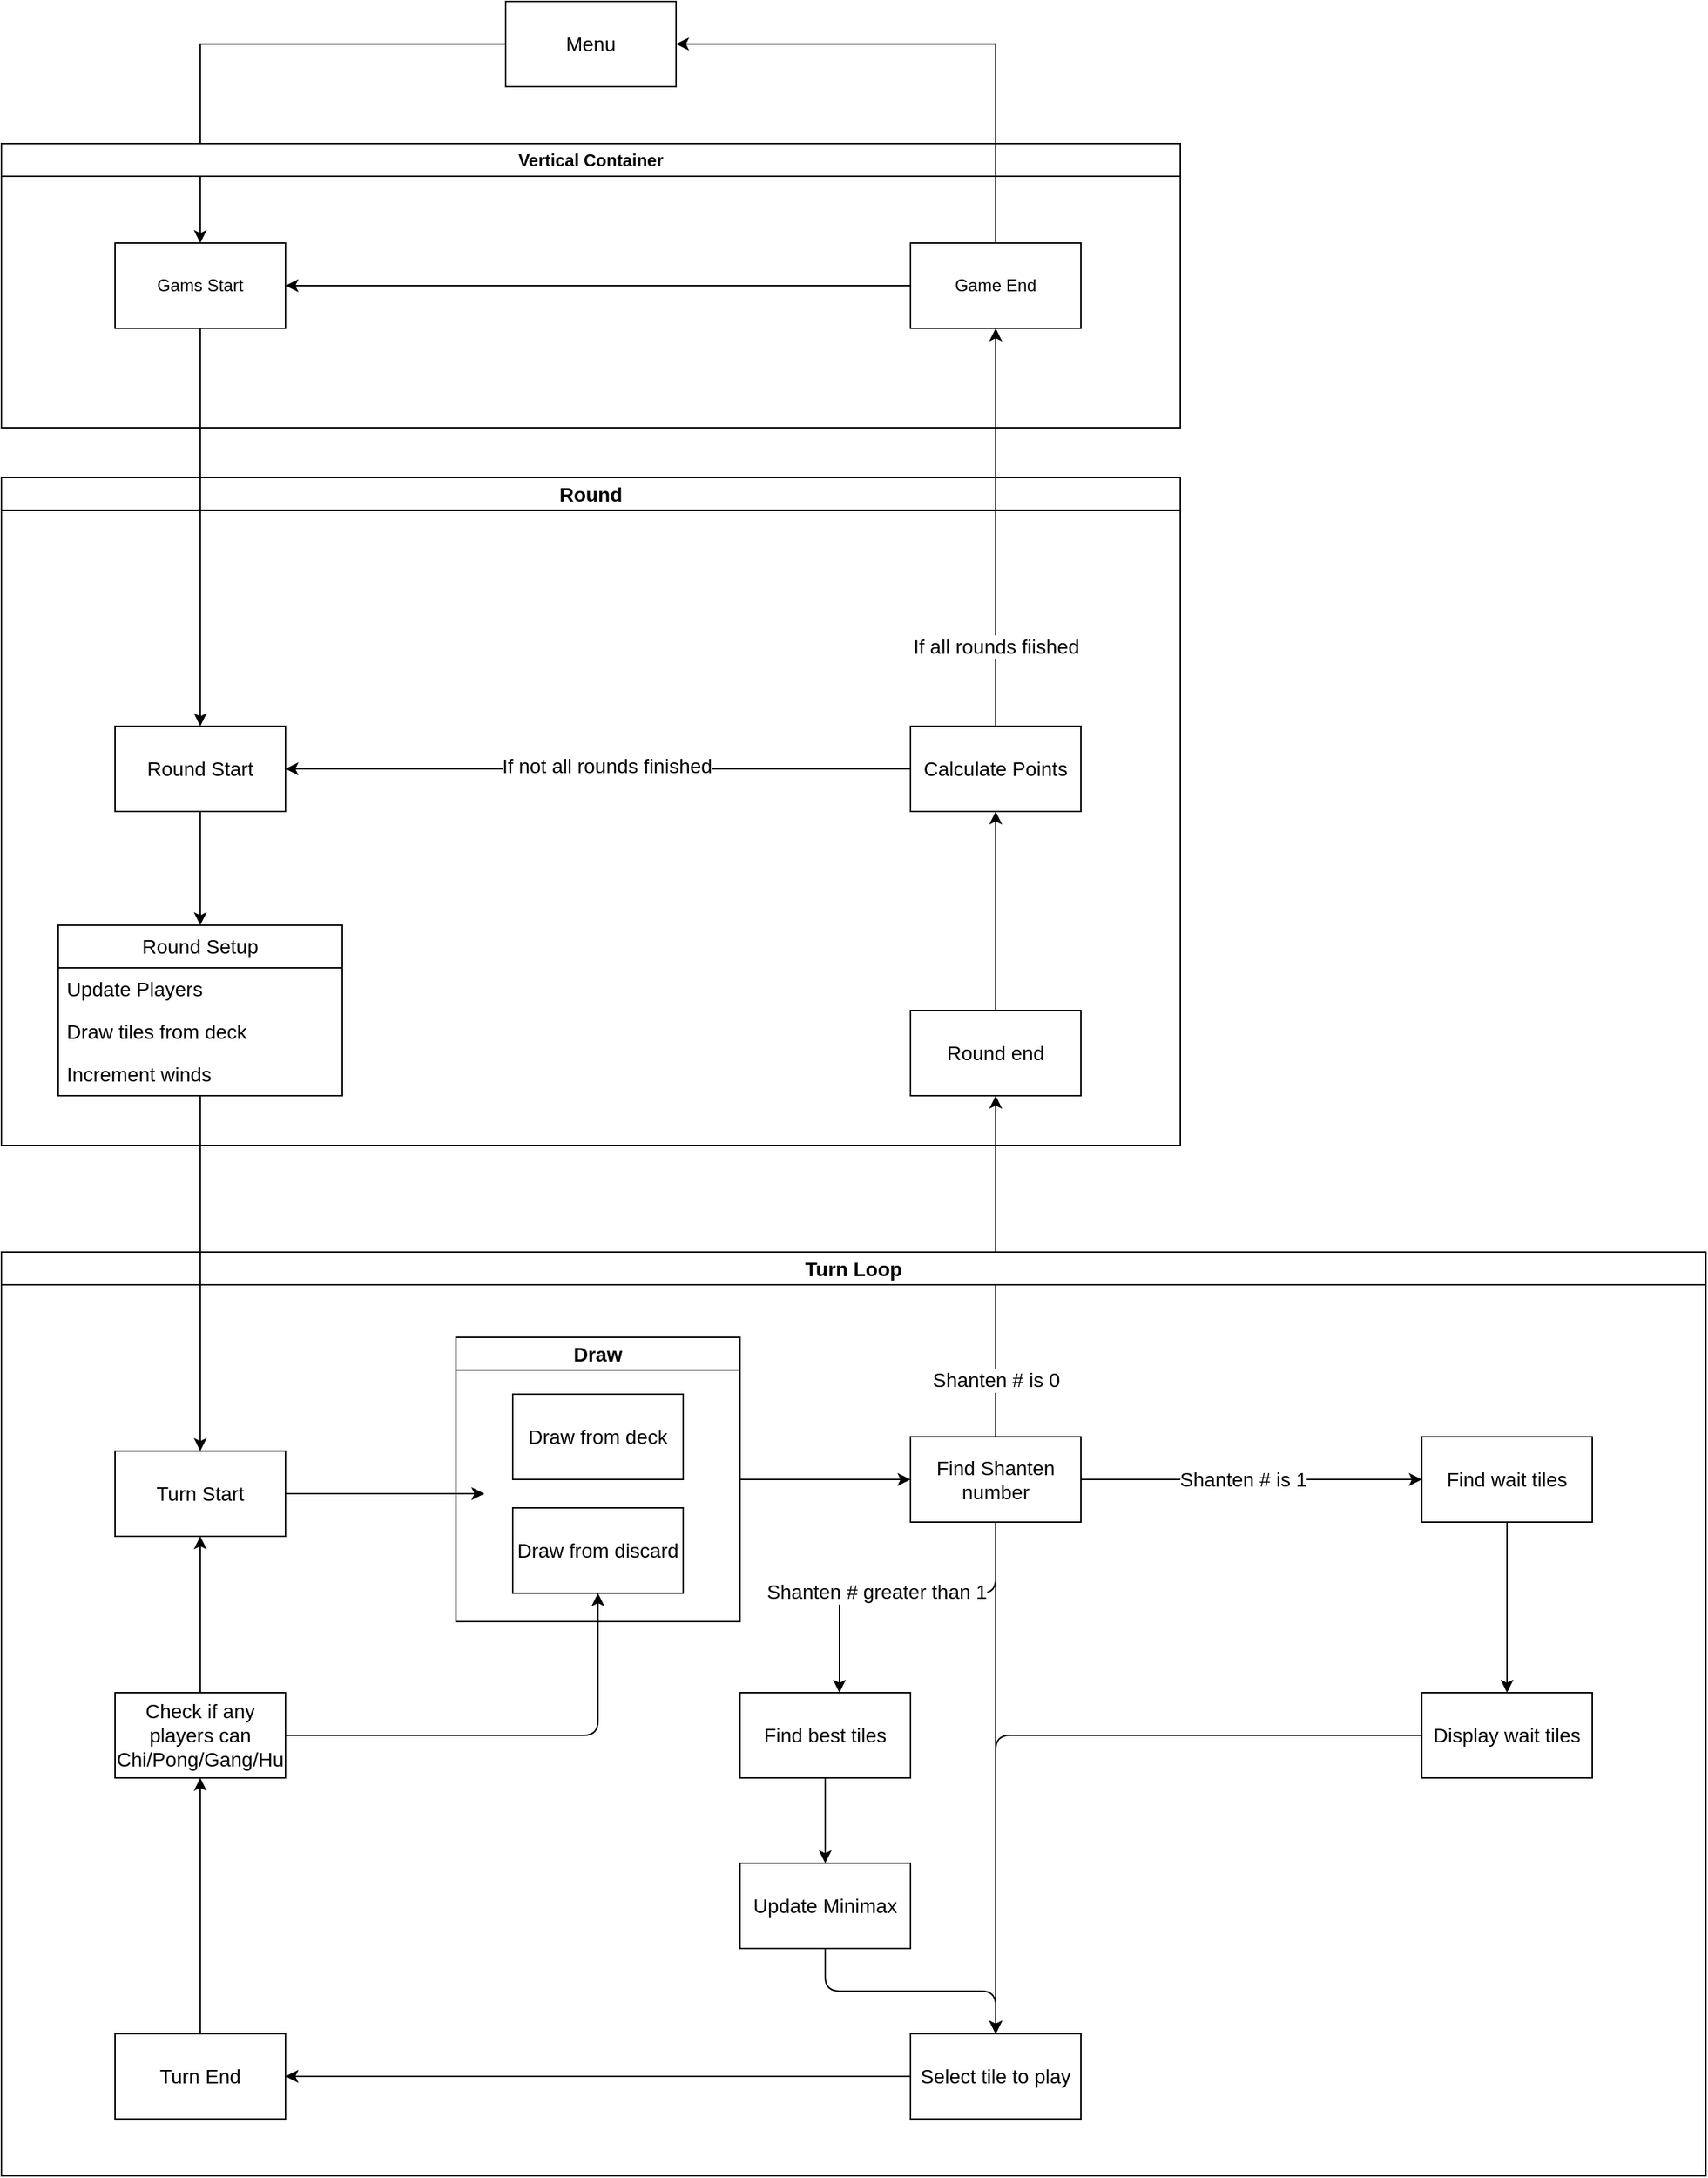 <mxfile version="24.7.6">
  <diagram name="Page-1" id="v0fpUPLSVGD4npHFqC97">
    <mxGraphModel dx="2043" dy="1845" grid="1" gridSize="10" guides="1" tooltips="1" connect="1" arrows="1" fold="1" page="0" pageScale="1" pageWidth="850" pageHeight="1100" math="0" shadow="0">
      <root>
        <mxCell id="0" />
        <mxCell id="1" parent="0" />
        <mxCell id="QRBBXzja4zpb74UIpeyo-77" style="edgeStyle=orthogonalEdgeStyle;rounded=0;orthogonalLoop=1;jettySize=auto;html=1;" edge="1" parent="1" source="QRBBXzja4zpb74UIpeyo-1" target="QRBBXzja4zpb74UIpeyo-71">
          <mxGeometry relative="1" as="geometry" />
        </mxCell>
        <mxCell id="QRBBXzja4zpb74UIpeyo-1" value="Menu" style="rounded=0;whiteSpace=wrap;html=1;fontSize=14;" vertex="1" parent="1">
          <mxGeometry x="505" y="-90" width="120" height="60" as="geometry" />
        </mxCell>
        <mxCell id="QRBBXzja4zpb74UIpeyo-3" value="Round" style="swimlane;whiteSpace=wrap;html=1;fontSize=14;" vertex="1" parent="1">
          <mxGeometry x="150" y="245" width="830" height="470" as="geometry" />
        </mxCell>
        <mxCell id="QRBBXzja4zpb74UIpeyo-60" style="edgeStyle=orthogonalEdgeStyle;rounded=0;orthogonalLoop=1;jettySize=auto;html=1;fontSize=14;" edge="1" parent="QRBBXzja4zpb74UIpeyo-3" source="QRBBXzja4zpb74UIpeyo-15" target="QRBBXzja4zpb74UIpeyo-58">
          <mxGeometry relative="1" as="geometry" />
        </mxCell>
        <mxCell id="QRBBXzja4zpb74UIpeyo-15" value="Round end" style="rounded=0;whiteSpace=wrap;html=1;fontSize=14;" vertex="1" parent="QRBBXzja4zpb74UIpeyo-3">
          <mxGeometry x="640" y="375" width="120" height="60" as="geometry" />
        </mxCell>
        <mxCell id="QRBBXzja4zpb74UIpeyo-45" value="Round Setup" style="swimlane;fontStyle=0;childLayout=stackLayout;horizontal=1;startSize=30;horizontalStack=0;resizeParent=1;resizeParentMax=0;resizeLast=0;collapsible=1;marginBottom=0;whiteSpace=wrap;html=1;fontSize=14;" vertex="1" parent="QRBBXzja4zpb74UIpeyo-3">
          <mxGeometry x="40" y="315" width="200" height="120" as="geometry" />
        </mxCell>
        <mxCell id="QRBBXzja4zpb74UIpeyo-46" value="Update Players" style="text;strokeColor=none;fillColor=none;align=left;verticalAlign=middle;spacingLeft=4;spacingRight=4;overflow=hidden;points=[[0,0.5],[1,0.5]];portConstraint=eastwest;rotatable=0;whiteSpace=wrap;html=1;fontSize=14;" vertex="1" parent="QRBBXzja4zpb74UIpeyo-45">
          <mxGeometry y="30" width="200" height="30" as="geometry" />
        </mxCell>
        <mxCell id="QRBBXzja4zpb74UIpeyo-47" value="Draw tiles from deck" style="text;strokeColor=none;fillColor=none;align=left;verticalAlign=middle;spacingLeft=4;spacingRight=4;overflow=hidden;points=[[0,0.5],[1,0.5]];portConstraint=eastwest;rotatable=0;whiteSpace=wrap;html=1;fontSize=14;" vertex="1" parent="QRBBXzja4zpb74UIpeyo-45">
          <mxGeometry y="60" width="200" height="30" as="geometry" />
        </mxCell>
        <mxCell id="QRBBXzja4zpb74UIpeyo-48" value="Increment winds" style="text;strokeColor=none;fillColor=none;align=left;verticalAlign=middle;spacingLeft=4;spacingRight=4;overflow=hidden;points=[[0,0.5],[1,0.5]];portConstraint=eastwest;rotatable=0;whiteSpace=wrap;html=1;fontSize=14;" vertex="1" parent="QRBBXzja4zpb74UIpeyo-45">
          <mxGeometry y="90" width="200" height="30" as="geometry" />
        </mxCell>
        <mxCell id="QRBBXzja4zpb74UIpeyo-43" value="Round Start" style="rounded=0;whiteSpace=wrap;html=1;fontSize=14;" vertex="1" parent="QRBBXzja4zpb74UIpeyo-3">
          <mxGeometry x="80" y="175" width="120" height="60" as="geometry" />
        </mxCell>
        <mxCell id="QRBBXzja4zpb74UIpeyo-50" style="edgeStyle=orthogonalEdgeStyle;rounded=0;orthogonalLoop=1;jettySize=auto;html=1;fontSize=14;" edge="1" parent="QRBBXzja4zpb74UIpeyo-3" source="QRBBXzja4zpb74UIpeyo-43" target="QRBBXzja4zpb74UIpeyo-45">
          <mxGeometry relative="1" as="geometry" />
        </mxCell>
        <mxCell id="QRBBXzja4zpb74UIpeyo-61" style="edgeStyle=orthogonalEdgeStyle;rounded=0;orthogonalLoop=1;jettySize=auto;html=1;fontSize=14;" edge="1" parent="QRBBXzja4zpb74UIpeyo-3" source="QRBBXzja4zpb74UIpeyo-58" target="QRBBXzja4zpb74UIpeyo-43">
          <mxGeometry relative="1" as="geometry" />
        </mxCell>
        <mxCell id="QRBBXzja4zpb74UIpeyo-63" value="If not all rounds finished" style="edgeLabel;html=1;align=center;verticalAlign=middle;resizable=0;points=[];fontSize=14;" vertex="1" connectable="0" parent="QRBBXzja4zpb74UIpeyo-61">
          <mxGeometry x="-0.026" y="-2" relative="1" as="geometry">
            <mxPoint as="offset" />
          </mxGeometry>
        </mxCell>
        <mxCell id="QRBBXzja4zpb74UIpeyo-58" value="Calculate Points" style="rounded=0;whiteSpace=wrap;html=1;fontSize=14;" vertex="1" parent="QRBBXzja4zpb74UIpeyo-3">
          <mxGeometry x="640" y="175" width="120" height="60" as="geometry" />
        </mxCell>
        <mxCell id="QRBBXzja4zpb74UIpeyo-23" style="edgeStyle=orthogonalEdgeStyle;rounded=0;orthogonalLoop=1;jettySize=auto;html=1;fontSize=14;" edge="1" parent="1" source="QRBBXzja4zpb74UIpeyo-4">
          <mxGeometry relative="1" as="geometry">
            <mxPoint x="490" y="960" as="targetPoint" />
          </mxGeometry>
        </mxCell>
        <mxCell id="QRBBXzja4zpb74UIpeyo-4" value="Turn Start" style="rounded=0;whiteSpace=wrap;html=1;fontSize=14;" vertex="1" parent="1">
          <mxGeometry x="230" y="930" width="120" height="60" as="geometry" />
        </mxCell>
        <mxCell id="QRBBXzja4zpb74UIpeyo-22" style="edgeStyle=orthogonalEdgeStyle;rounded=0;orthogonalLoop=1;jettySize=auto;html=1;entryX=0;entryY=0.5;entryDx=0;entryDy=0;fontSize=14;" edge="1" parent="1" source="QRBBXzja4zpb74UIpeyo-6" target="QRBBXzja4zpb74UIpeyo-12">
          <mxGeometry relative="1" as="geometry" />
        </mxCell>
        <mxCell id="QRBBXzja4zpb74UIpeyo-6" value="Draw" style="swimlane;whiteSpace=wrap;html=1;fontSize=14;" vertex="1" parent="1">
          <mxGeometry x="470" y="850" width="200" height="200" as="geometry" />
        </mxCell>
        <mxCell id="QRBBXzja4zpb74UIpeyo-8" value="Draw from discard" style="rounded=0;whiteSpace=wrap;html=1;fontSize=14;" vertex="1" parent="QRBBXzja4zpb74UIpeyo-6">
          <mxGeometry x="40" y="120" width="120" height="60" as="geometry" />
        </mxCell>
        <mxCell id="QRBBXzja4zpb74UIpeyo-7" value="Draw from deck" style="rounded=0;whiteSpace=wrap;html=1;fontSize=14;" vertex="1" parent="1">
          <mxGeometry x="510" y="890" width="120" height="60" as="geometry" />
        </mxCell>
        <mxCell id="QRBBXzja4zpb74UIpeyo-16" value="" style="edgeStyle=orthogonalEdgeStyle;rounded=0;orthogonalLoop=1;jettySize=auto;html=1;fontSize=14;" edge="1" parent="1" source="QRBBXzja4zpb74UIpeyo-12" target="QRBBXzja4zpb74UIpeyo-15">
          <mxGeometry relative="1" as="geometry" />
        </mxCell>
        <mxCell id="QRBBXzja4zpb74UIpeyo-20" value="Shanten # is 0" style="edgeLabel;html=1;align=center;verticalAlign=middle;resizable=0;points=[];fontSize=14;" vertex="1" connectable="0" parent="QRBBXzja4zpb74UIpeyo-16">
          <mxGeometry x="0.154" y="-3" relative="1" as="geometry">
            <mxPoint x="-3" y="98" as="offset" />
          </mxGeometry>
        </mxCell>
        <mxCell id="QRBBXzja4zpb74UIpeyo-19" value="" style="edgeStyle=orthogonalEdgeStyle;rounded=0;orthogonalLoop=1;jettySize=auto;html=1;fontSize=14;" edge="1" parent="1" source="QRBBXzja4zpb74UIpeyo-12" target="QRBBXzja4zpb74UIpeyo-18">
          <mxGeometry relative="1" as="geometry" />
        </mxCell>
        <mxCell id="QRBBXzja4zpb74UIpeyo-21" value="Shanten # is 1" style="edgeLabel;html=1;align=center;verticalAlign=middle;resizable=0;points=[];fontSize=14;" vertex="1" connectable="0" parent="QRBBXzja4zpb74UIpeyo-19">
          <mxGeometry x="-0.051" relative="1" as="geometry">
            <mxPoint as="offset" />
          </mxGeometry>
        </mxCell>
        <mxCell id="QRBBXzja4zpb74UIpeyo-26" value="" style="edgeStyle=orthogonalEdgeStyle;rounded=1;orthogonalLoop=1;jettySize=auto;html=1;fontSize=14;curved=0;" edge="1" parent="1" source="QRBBXzja4zpb74UIpeyo-12" target="QRBBXzja4zpb74UIpeyo-25">
          <mxGeometry relative="1" as="geometry">
            <Array as="points">
              <mxPoint x="850" y="1030" />
              <mxPoint x="740" y="1030" />
            </Array>
          </mxGeometry>
        </mxCell>
        <mxCell id="QRBBXzja4zpb74UIpeyo-28" value="Shanten # greater than 1" style="edgeLabel;html=1;align=center;verticalAlign=middle;resizable=0;points=[];fontSize=14;" vertex="1" connectable="0" parent="QRBBXzja4zpb74UIpeyo-26">
          <mxGeometry x="0.167" y="-1" relative="1" as="geometry">
            <mxPoint as="offset" />
          </mxGeometry>
        </mxCell>
        <mxCell id="QRBBXzja4zpb74UIpeyo-31" style="edgeStyle=orthogonalEdgeStyle;rounded=0;orthogonalLoop=1;jettySize=auto;html=1;entryX=0.5;entryY=0;entryDx=0;entryDy=0;fontSize=14;" edge="1" parent="1" source="QRBBXzja4zpb74UIpeyo-12" target="QRBBXzja4zpb74UIpeyo-30">
          <mxGeometry relative="1" as="geometry" />
        </mxCell>
        <mxCell id="QRBBXzja4zpb74UIpeyo-12" value="Find Shanten number" style="rounded=0;whiteSpace=wrap;html=1;fontSize=14;" vertex="1" parent="1">
          <mxGeometry x="790" y="920" width="120" height="60" as="geometry" />
        </mxCell>
        <mxCell id="QRBBXzja4zpb74UIpeyo-27" style="edgeStyle=orthogonalEdgeStyle;rounded=0;orthogonalLoop=1;jettySize=auto;html=1;fontSize=14;" edge="1" parent="1" source="QRBBXzja4zpb74UIpeyo-18" target="QRBBXzja4zpb74UIpeyo-24">
          <mxGeometry relative="1" as="geometry" />
        </mxCell>
        <mxCell id="QRBBXzja4zpb74UIpeyo-18" value="Find wait tiles" style="rounded=0;whiteSpace=wrap;html=1;fontSize=14;" vertex="1" parent="1">
          <mxGeometry x="1150" y="920" width="120" height="60" as="geometry" />
        </mxCell>
        <mxCell id="QRBBXzja4zpb74UIpeyo-32" style="edgeStyle=orthogonalEdgeStyle;rounded=1;orthogonalLoop=1;jettySize=auto;html=1;fontSize=14;curved=0;" edge="1" parent="1" source="QRBBXzja4zpb74UIpeyo-24" target="QRBBXzja4zpb74UIpeyo-30">
          <mxGeometry relative="1" as="geometry" />
        </mxCell>
        <mxCell id="QRBBXzja4zpb74UIpeyo-24" value="Display wait tiles" style="rounded=0;whiteSpace=wrap;html=1;fontSize=14;" vertex="1" parent="1">
          <mxGeometry x="1150" y="1100" width="120" height="60" as="geometry" />
        </mxCell>
        <mxCell id="QRBBXzja4zpb74UIpeyo-40" style="edgeStyle=orthogonalEdgeStyle;rounded=0;orthogonalLoop=1;jettySize=auto;html=1;entryX=0.5;entryY=0;entryDx=0;entryDy=0;fontSize=14;" edge="1" parent="1" source="QRBBXzja4zpb74UIpeyo-25" target="QRBBXzja4zpb74UIpeyo-39">
          <mxGeometry relative="1" as="geometry" />
        </mxCell>
        <mxCell id="QRBBXzja4zpb74UIpeyo-25" value="Find best tiles" style="rounded=0;whiteSpace=wrap;html=1;fontSize=14;" vertex="1" parent="1">
          <mxGeometry x="670" y="1100" width="120" height="60" as="geometry" />
        </mxCell>
        <mxCell id="QRBBXzja4zpb74UIpeyo-34" value="" style="edgeStyle=orthogonalEdgeStyle;rounded=0;orthogonalLoop=1;jettySize=auto;html=1;fontSize=14;" edge="1" parent="1" source="QRBBXzja4zpb74UIpeyo-30" target="QRBBXzja4zpb74UIpeyo-33">
          <mxGeometry relative="1" as="geometry" />
        </mxCell>
        <mxCell id="QRBBXzja4zpb74UIpeyo-30" value="Select tile to play" style="whiteSpace=wrap;html=1;fontSize=14;" vertex="1" parent="1">
          <mxGeometry x="790" y="1340" width="120" height="60" as="geometry" />
        </mxCell>
        <mxCell id="QRBBXzja4zpb74UIpeyo-36" value="" style="edgeStyle=orthogonalEdgeStyle;rounded=0;orthogonalLoop=1;jettySize=auto;html=1;fontSize=14;" edge="1" parent="1" source="QRBBXzja4zpb74UIpeyo-33" target="QRBBXzja4zpb74UIpeyo-35">
          <mxGeometry relative="1" as="geometry" />
        </mxCell>
        <mxCell id="QRBBXzja4zpb74UIpeyo-33" value="Turn End" style="whiteSpace=wrap;html=1;fontSize=14;" vertex="1" parent="1">
          <mxGeometry x="230" y="1340" width="120" height="60" as="geometry" />
        </mxCell>
        <mxCell id="QRBBXzja4zpb74UIpeyo-37" style="edgeStyle=orthogonalEdgeStyle;rounded=0;orthogonalLoop=1;jettySize=auto;html=1;entryX=0.5;entryY=1;entryDx=0;entryDy=0;fontSize=14;" edge="1" parent="1" source="QRBBXzja4zpb74UIpeyo-35" target="QRBBXzja4zpb74UIpeyo-4">
          <mxGeometry relative="1" as="geometry" />
        </mxCell>
        <mxCell id="QRBBXzja4zpb74UIpeyo-38" style="edgeStyle=orthogonalEdgeStyle;rounded=1;orthogonalLoop=1;jettySize=auto;html=1;curved=0;fontSize=14;" edge="1" parent="1" source="QRBBXzja4zpb74UIpeyo-35" target="QRBBXzja4zpb74UIpeyo-8">
          <mxGeometry relative="1" as="geometry" />
        </mxCell>
        <mxCell id="QRBBXzja4zpb74UIpeyo-35" value="Check if any players can Chi/Pong/Gang/Hu" style="whiteSpace=wrap;html=1;fontSize=14;" vertex="1" parent="1">
          <mxGeometry x="230" y="1100" width="120" height="60" as="geometry" />
        </mxCell>
        <mxCell id="QRBBXzja4zpb74UIpeyo-41" style="edgeStyle=orthogonalEdgeStyle;rounded=1;orthogonalLoop=1;jettySize=auto;html=1;curved=0;fontSize=14;" edge="1" parent="1" source="QRBBXzja4zpb74UIpeyo-39" target="QRBBXzja4zpb74UIpeyo-30">
          <mxGeometry relative="1" as="geometry" />
        </mxCell>
        <mxCell id="QRBBXzja4zpb74UIpeyo-39" value="Update Minimax" style="rounded=0;whiteSpace=wrap;html=1;fontSize=14;" vertex="1" parent="1">
          <mxGeometry x="670" y="1220" width="120" height="60" as="geometry" />
        </mxCell>
        <mxCell id="QRBBXzja4zpb74UIpeyo-42" value="Turn Loop" style="swimlane;whiteSpace=wrap;html=1;fontSize=14;" vertex="1" parent="1">
          <mxGeometry x="150" y="790" width="1200" height="650" as="geometry" />
        </mxCell>
        <mxCell id="QRBBXzja4zpb74UIpeyo-51" style="edgeStyle=orthogonalEdgeStyle;rounded=0;orthogonalLoop=1;jettySize=auto;html=1;fontSize=14;" edge="1" parent="1" source="QRBBXzja4zpb74UIpeyo-45" target="QRBBXzja4zpb74UIpeyo-4">
          <mxGeometry relative="1" as="geometry" />
        </mxCell>
        <mxCell id="QRBBXzja4zpb74UIpeyo-69" value="Vertical Container" style="swimlane;whiteSpace=wrap;html=1;" vertex="1" parent="1">
          <mxGeometry x="150" y="10" width="830" height="200" as="geometry" />
        </mxCell>
        <mxCell id="QRBBXzja4zpb74UIpeyo-76" style="edgeStyle=orthogonalEdgeStyle;rounded=0;orthogonalLoop=1;jettySize=auto;html=1;" edge="1" parent="QRBBXzja4zpb74UIpeyo-69" source="QRBBXzja4zpb74UIpeyo-73" target="QRBBXzja4zpb74UIpeyo-71">
          <mxGeometry relative="1" as="geometry" />
        </mxCell>
        <mxCell id="QRBBXzja4zpb74UIpeyo-73" value="Game End" style="whiteSpace=wrap;html=1;" vertex="1" parent="QRBBXzja4zpb74UIpeyo-69">
          <mxGeometry x="640" y="70" width="120" height="60" as="geometry" />
        </mxCell>
        <mxCell id="QRBBXzja4zpb74UIpeyo-71" value="Gams Start" style="whiteSpace=wrap;html=1;" vertex="1" parent="QRBBXzja4zpb74UIpeyo-69">
          <mxGeometry x="80" y="70" width="120" height="60" as="geometry" />
        </mxCell>
        <mxCell id="QRBBXzja4zpb74UIpeyo-74" style="edgeStyle=orthogonalEdgeStyle;rounded=0;orthogonalLoop=1;jettySize=auto;html=1;entryX=0.5;entryY=0;entryDx=0;entryDy=0;" edge="1" parent="1" source="QRBBXzja4zpb74UIpeyo-71" target="QRBBXzja4zpb74UIpeyo-43">
          <mxGeometry relative="1" as="geometry" />
        </mxCell>
        <mxCell id="QRBBXzja4zpb74UIpeyo-75" style="edgeStyle=orthogonalEdgeStyle;rounded=0;orthogonalLoop=1;jettySize=auto;html=1;" edge="1" parent="1" source="QRBBXzja4zpb74UIpeyo-58" target="QRBBXzja4zpb74UIpeyo-73">
          <mxGeometry relative="1" as="geometry" />
        </mxCell>
        <mxCell id="QRBBXzja4zpb74UIpeyo-79" value="&lt;font style=&quot;font-size: 14px;&quot;&gt;If all rounds fiished&lt;/font&gt;" style="edgeLabel;html=1;align=center;verticalAlign=middle;resizable=0;points=[];" vertex="1" connectable="0" parent="QRBBXzja4zpb74UIpeyo-75">
          <mxGeometry x="-0.6" relative="1" as="geometry">
            <mxPoint as="offset" />
          </mxGeometry>
        </mxCell>
        <mxCell id="QRBBXzja4zpb74UIpeyo-78" style="edgeStyle=orthogonalEdgeStyle;rounded=0;orthogonalLoop=1;jettySize=auto;html=1;" edge="1" parent="1" source="QRBBXzja4zpb74UIpeyo-73" target="QRBBXzja4zpb74UIpeyo-1">
          <mxGeometry relative="1" as="geometry">
            <Array as="points">
              <mxPoint x="850" y="-60" />
            </Array>
          </mxGeometry>
        </mxCell>
      </root>
    </mxGraphModel>
  </diagram>
</mxfile>

